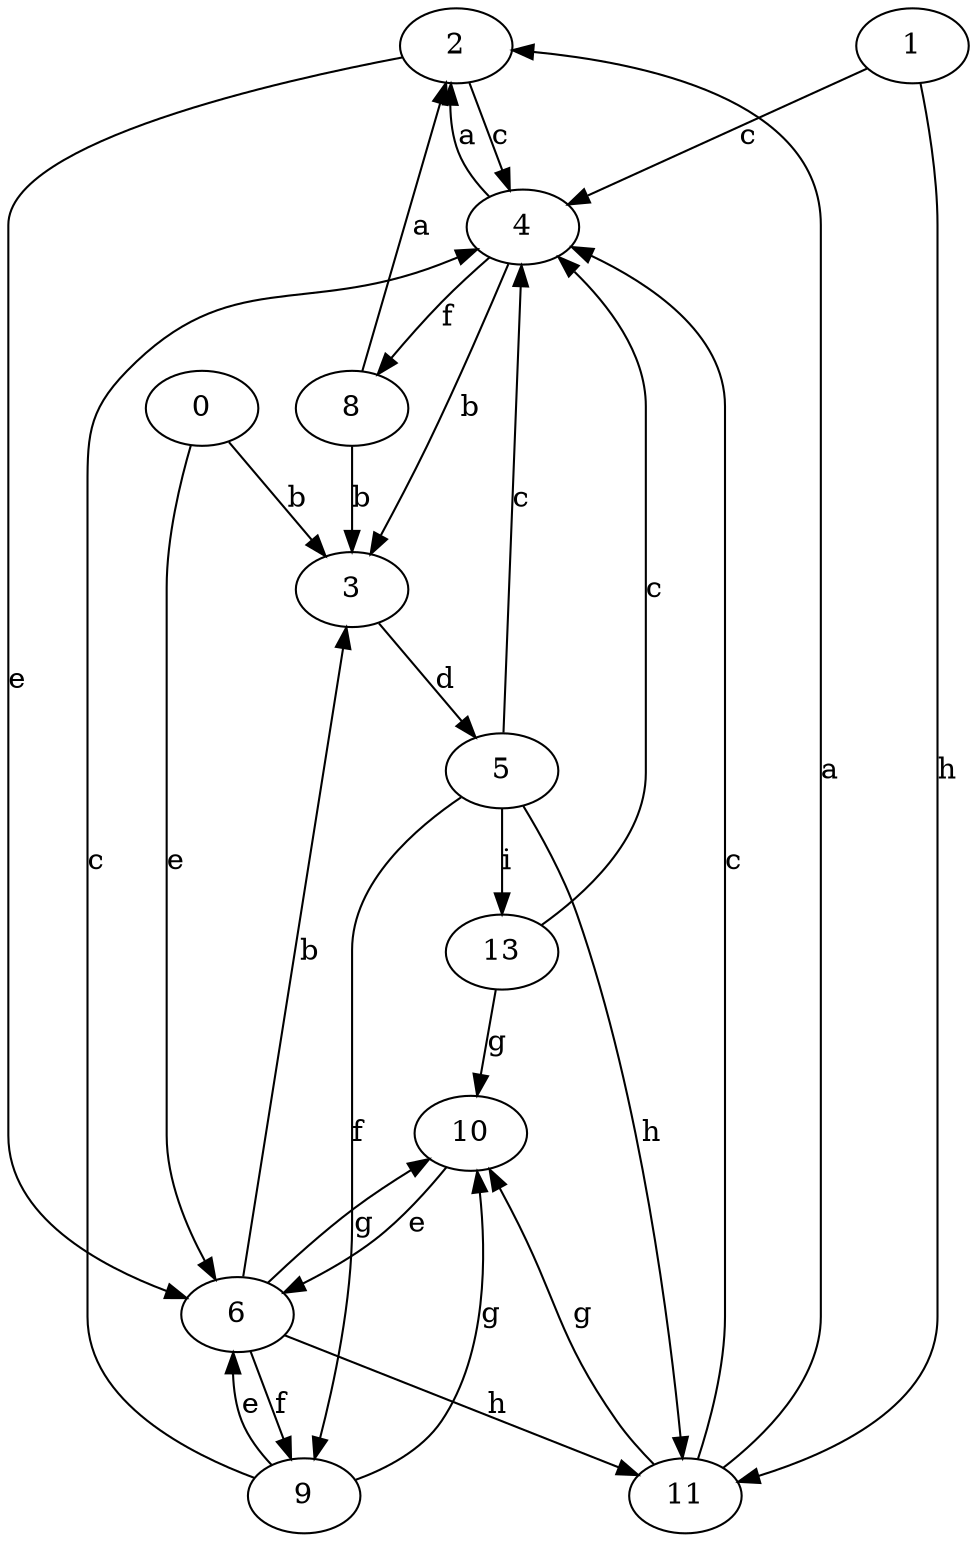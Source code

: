 strict digraph  {
2;
0;
3;
1;
4;
5;
6;
8;
9;
10;
11;
13;
2 -> 4  [label=c];
2 -> 6  [label=e];
0 -> 3  [label=b];
0 -> 6  [label=e];
3 -> 5  [label=d];
1 -> 4  [label=c];
1 -> 11  [label=h];
4 -> 2  [label=a];
4 -> 3  [label=b];
4 -> 8  [label=f];
5 -> 4  [label=c];
5 -> 9  [label=f];
5 -> 11  [label=h];
5 -> 13  [label=i];
6 -> 3  [label=b];
6 -> 9  [label=f];
6 -> 10  [label=g];
6 -> 11  [label=h];
8 -> 2  [label=a];
8 -> 3  [label=b];
9 -> 4  [label=c];
9 -> 6  [label=e];
9 -> 10  [label=g];
10 -> 6  [label=e];
11 -> 2  [label=a];
11 -> 4  [label=c];
11 -> 10  [label=g];
13 -> 4  [label=c];
13 -> 10  [label=g];
}
